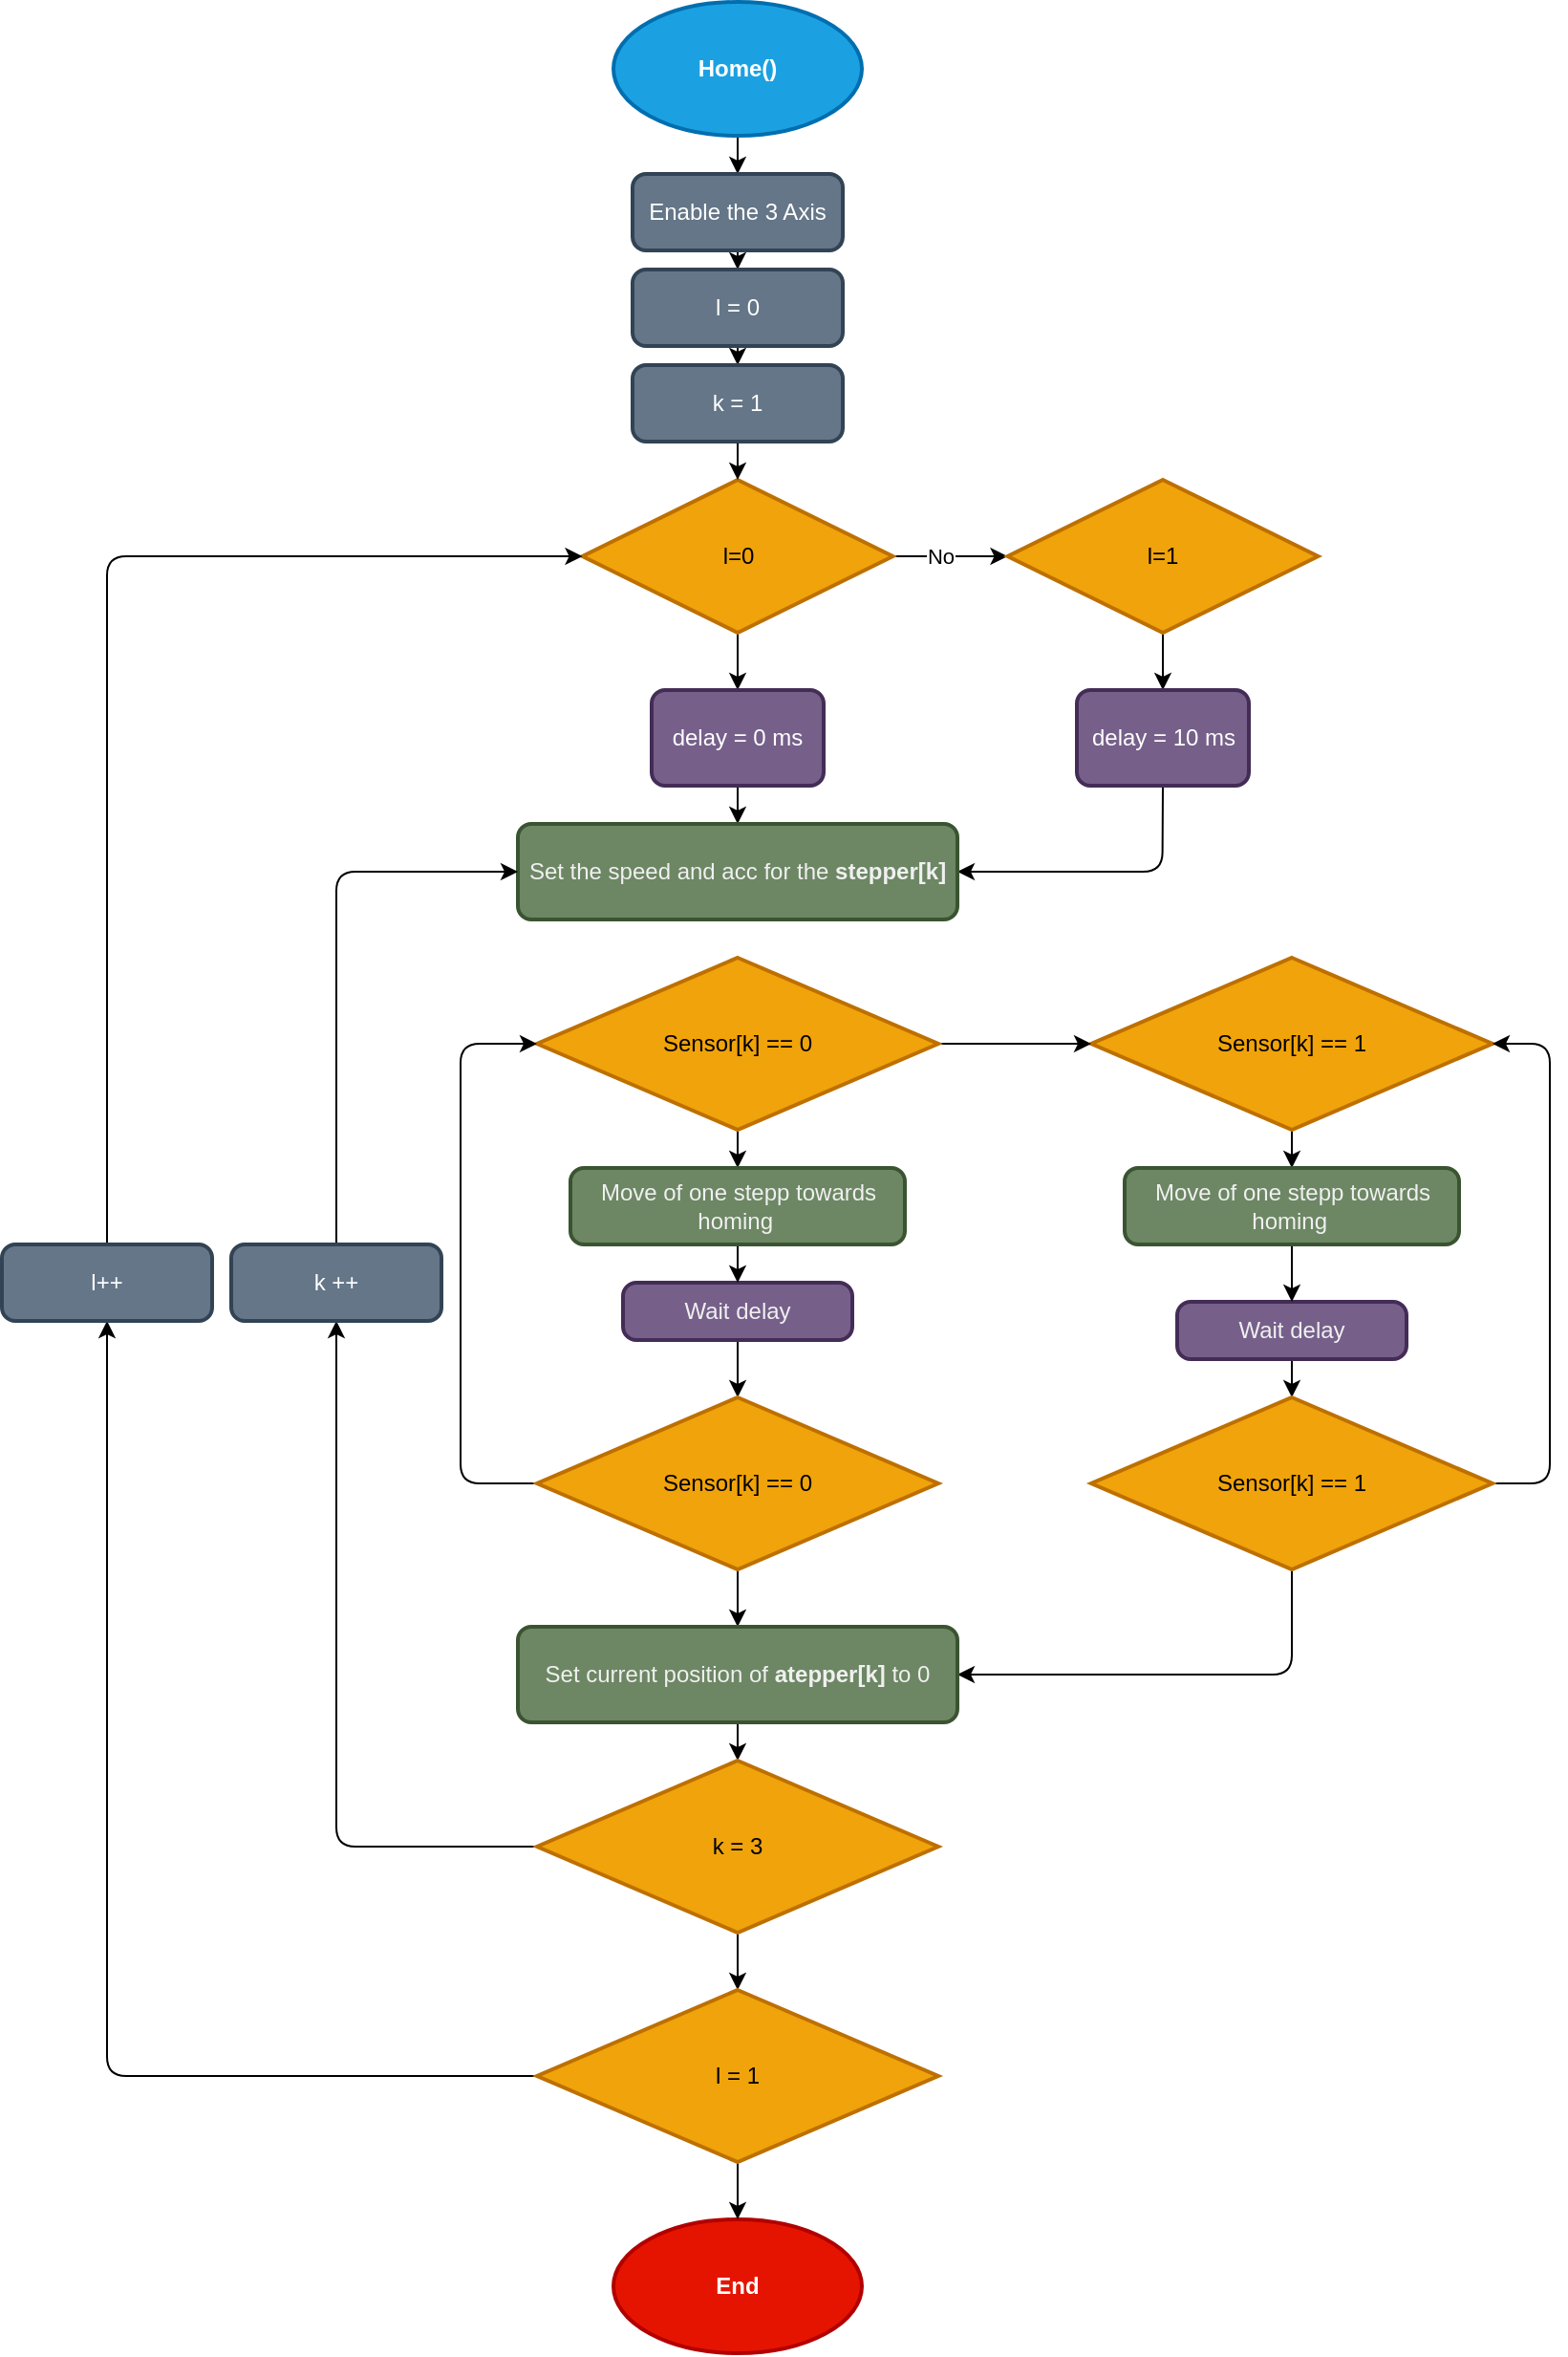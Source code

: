 <mxfile>
    <diagram id="Oph5o60hC426skP79WjT" name="Page-1">
        <mxGraphModel dx="502" dy="302" grid="0" gridSize="10" guides="1" tooltips="1" connect="1" arrows="1" fold="1" page="1" pageScale="1" pageWidth="850" pageHeight="1100" math="0" shadow="0">
            <root>
                <mxCell id="0"/>
                <mxCell id="1" parent="0"/>
                <mxCell id="19" style="edgeStyle=none;html=1;exitX=0.5;exitY=1;exitDx=0;exitDy=0;exitPerimeter=0;entryX=0.5;entryY=0;entryDx=0;entryDy=0;rounded=1;" edge="1" parent="1" source="2" target="3">
                    <mxGeometry relative="1" as="geometry"/>
                </mxCell>
                <mxCell id="2" value="Home()" style="strokeWidth=2;html=1;shape=mxgraph.flowchart.start_1;whiteSpace=wrap;fillColor=#1ba1e2;strokeColor=#006EAF;shadow=0;fontStyle=1;fontColor=#ffffff;rounded=1;" vertex="1" parent="1">
                    <mxGeometry x="330" y="50" width="130" height="70" as="geometry"/>
                </mxCell>
                <mxCell id="18" style="edgeStyle=none;html=1;exitX=0.5;exitY=1;exitDx=0;exitDy=0;entryX=0.5;entryY=0;entryDx=0;entryDy=0;rounded=1;" edge="1" parent="1" source="3" target="4">
                    <mxGeometry relative="1" as="geometry"/>
                </mxCell>
                <mxCell id="3" value="Enable the 3 Axis" style="rounded=1;whiteSpace=wrap;html=1;absoluteArcSize=1;arcSize=14;strokeWidth=2;labelBackgroundColor=none;fontSize=12;fontColor=#ffffff;fillColor=#647687;strokeColor=#314354;" vertex="1" parent="1">
                    <mxGeometry x="340" y="140" width="110" height="40" as="geometry"/>
                </mxCell>
                <mxCell id="17" style="edgeStyle=none;html=1;exitX=0.5;exitY=1;exitDx=0;exitDy=0;entryX=0.5;entryY=0;entryDx=0;entryDy=0;rounded=1;" edge="1" parent="1" source="4" target="10">
                    <mxGeometry relative="1" as="geometry"/>
                </mxCell>
                <mxCell id="4" value="l = 0" style="rounded=1;whiteSpace=wrap;html=1;absoluteArcSize=1;arcSize=14;strokeWidth=2;labelBackgroundColor=none;fontSize=12;fontColor=#ffffff;fillColor=#647687;strokeColor=#314354;" vertex="1" parent="1">
                    <mxGeometry x="340" y="190" width="110" height="40" as="geometry"/>
                </mxCell>
                <mxCell id="7" value="" style="edgeStyle=none;html=1;rounded=1;" edge="1" parent="1" source="5" target="6">
                    <mxGeometry relative="1" as="geometry"/>
                </mxCell>
                <mxCell id="57" value="No" style="edgeLabel;html=1;align=center;verticalAlign=middle;resizable=0;points=[];" vertex="1" connectable="0" parent="7">
                    <mxGeometry x="-0.199" relative="1" as="geometry">
                        <mxPoint as="offset"/>
                    </mxGeometry>
                </mxCell>
                <mxCell id="11" style="edgeStyle=none;html=1;exitX=0.5;exitY=1;exitDx=0;exitDy=0;exitPerimeter=0;entryX=0.5;entryY=0;entryDx=0;entryDy=0;rounded=1;" edge="1" parent="1" source="5" target="8">
                    <mxGeometry relative="1" as="geometry"/>
                </mxCell>
                <mxCell id="5" value="l=0" style="strokeWidth=2;html=1;shape=mxgraph.flowchart.decision;whiteSpace=wrap;labelBackgroundColor=none;fontSize=12;fontColor=#000000;fillColor=#f0a30a;strokeColor=#BD7000;rounded=1;" vertex="1" parent="1">
                    <mxGeometry x="313.75" y="300" width="162.5" height="80" as="geometry"/>
                </mxCell>
                <mxCell id="12" style="edgeStyle=none;html=1;exitX=0.5;exitY=1;exitDx=0;exitDy=0;exitPerimeter=0;entryX=0.5;entryY=0;entryDx=0;entryDy=0;rounded=1;" edge="1" parent="1" source="6" target="9">
                    <mxGeometry relative="1" as="geometry"/>
                </mxCell>
                <mxCell id="6" value="l=1" style="strokeWidth=2;html=1;shape=mxgraph.flowchart.decision;whiteSpace=wrap;labelBackgroundColor=none;fontSize=12;fontColor=#000000;fillColor=#f0a30a;strokeColor=#BD7000;rounded=1;" vertex="1" parent="1">
                    <mxGeometry x="536.25" y="300" width="162.5" height="80" as="geometry"/>
                </mxCell>
                <mxCell id="15" style="edgeStyle=none;html=1;exitX=0.5;exitY=1;exitDx=0;exitDy=0;entryX=0.5;entryY=0;entryDx=0;entryDy=0;rounded=1;" edge="1" parent="1" source="8" target="13">
                    <mxGeometry relative="1" as="geometry"/>
                </mxCell>
                <mxCell id="8" value="&lt;font color=&quot;#ffffff&quot;&gt;delay = 0 ms&lt;/font&gt;" style="rounded=1;whiteSpace=wrap;html=1;absoluteArcSize=1;arcSize=14;strokeWidth=2;labelBackgroundColor=none;fontSize=12;fontColor=#ffffff;fillColor=#76608a;strokeColor=#432D57;" vertex="1" parent="1">
                    <mxGeometry x="350" y="410" width="90" height="50" as="geometry"/>
                </mxCell>
                <mxCell id="14" style="edgeStyle=none;html=1;exitX=0.5;exitY=1;exitDx=0;exitDy=0;entryX=1;entryY=0.5;entryDx=0;entryDy=0;rounded=1;" edge="1" parent="1" source="9" target="13">
                    <mxGeometry relative="1" as="geometry">
                        <Array as="points">
                            <mxPoint x="617.25" y="505"/>
                        </Array>
                    </mxGeometry>
                </mxCell>
                <mxCell id="9" value="&lt;font color=&quot;#ffffff&quot;&gt;delay = 10 ms&lt;/font&gt;" style="rounded=1;whiteSpace=wrap;html=1;absoluteArcSize=1;arcSize=14;strokeWidth=2;labelBackgroundColor=none;fontSize=12;fontColor=#ffffff;fillColor=#76608a;strokeColor=#432D57;" vertex="1" parent="1">
                    <mxGeometry x="572.5" y="410" width="90" height="50" as="geometry"/>
                </mxCell>
                <mxCell id="16" style="edgeStyle=none;html=1;exitX=0.5;exitY=1;exitDx=0;exitDy=0;entryX=0.5;entryY=0;entryDx=0;entryDy=0;entryPerimeter=0;rounded=1;" edge="1" parent="1" source="10" target="5">
                    <mxGeometry relative="1" as="geometry"/>
                </mxCell>
                <mxCell id="10" value="k = 1" style="rounded=1;whiteSpace=wrap;html=1;absoluteArcSize=1;arcSize=14;strokeWidth=2;labelBackgroundColor=none;fontSize=12;fontColor=#ffffff;fillColor=#647687;strokeColor=#314354;" vertex="1" parent="1">
                    <mxGeometry x="340" y="240" width="110" height="40" as="geometry"/>
                </mxCell>
                <mxCell id="13" value="&lt;span style=&quot;color: rgb(240 , 240 , 240)&quot;&gt;Set the speed and acc for the &lt;b&gt;stepper[k]&lt;/b&gt;&lt;/span&gt;" style="rounded=1;whiteSpace=wrap;html=1;absoluteArcSize=1;arcSize=14;strokeWidth=2;labelBackgroundColor=none;fontSize=12;fontColor=#ffffff;fillColor=#6d8764;strokeColor=#3A5431;" vertex="1" parent="1">
                    <mxGeometry x="280" y="480" width="230" height="50" as="geometry"/>
                </mxCell>
                <mxCell id="39" style="edgeStyle=none;html=1;exitX=0.5;exitY=1;exitDx=0;exitDy=0;entryX=0.5;entryY=0;entryDx=0;entryDy=0;entryPerimeter=0;rounded=1;" edge="1" parent="1" source="21" target="25">
                    <mxGeometry relative="1" as="geometry"/>
                </mxCell>
                <mxCell id="21" value="&lt;font color=&quot;#f0f0f0&quot;&gt;Wait delay&lt;/font&gt;" style="rounded=1;whiteSpace=wrap;html=1;absoluteArcSize=1;arcSize=14;strokeWidth=2;labelBackgroundColor=none;fontSize=12;fontColor=#ffffff;fillColor=#76608a;strokeColor=#432D57;" vertex="1" parent="1">
                    <mxGeometry x="335" y="720" width="120" height="30" as="geometry"/>
                </mxCell>
                <mxCell id="35" style="edgeStyle=none;html=1;exitX=0.5;exitY=1;exitDx=0;exitDy=0;exitPerimeter=0;entryX=0.5;entryY=0;entryDx=0;entryDy=0;rounded=1;" edge="1" parent="1" source="22" target="34">
                    <mxGeometry relative="1" as="geometry"/>
                </mxCell>
                <mxCell id="22" value="Sensor[k] == 1" style="strokeWidth=2;html=1;shape=mxgraph.flowchart.decision;whiteSpace=wrap;labelBackgroundColor=none;fontSize=12;fontColor=#000000;fillColor=#f0a30a;strokeColor=#BD7000;rounded=1;" vertex="1" parent="1">
                    <mxGeometry x="580" y="550" width="210" height="90" as="geometry"/>
                </mxCell>
                <mxCell id="28" style="edgeStyle=none;html=1;exitX=1;exitY=0.5;exitDx=0;exitDy=0;exitPerimeter=0;entryX=0;entryY=0.5;entryDx=0;entryDy=0;entryPerimeter=0;rounded=1;" edge="1" parent="1" source="23" target="22">
                    <mxGeometry relative="1" as="geometry"/>
                </mxCell>
                <mxCell id="29" style="edgeStyle=none;html=1;exitX=0.5;exitY=1;exitDx=0;exitDy=0;exitPerimeter=0;entryX=0.5;entryY=0;entryDx=0;entryDy=0;rounded=1;" edge="1" parent="1" source="23" target="27">
                    <mxGeometry relative="1" as="geometry"/>
                </mxCell>
                <mxCell id="23" value="Sensor[k] == 0" style="strokeWidth=2;html=1;shape=mxgraph.flowchart.decision;whiteSpace=wrap;labelBackgroundColor=none;fontSize=12;fontColor=#000000;fillColor=#f0a30a;strokeColor=#BD7000;rounded=1;" vertex="1" parent="1">
                    <mxGeometry x="290" y="550" width="210" height="90" as="geometry"/>
                </mxCell>
                <mxCell id="37" style="edgeStyle=none;html=1;exitX=0.5;exitY=1;exitDx=0;exitDy=0;entryX=0.5;entryY=0;entryDx=0;entryDy=0;entryPerimeter=0;rounded=1;" edge="1" parent="1" source="24" target="26">
                    <mxGeometry relative="1" as="geometry"/>
                </mxCell>
                <mxCell id="24" value="&lt;font color=&quot;#f0f0f0&quot;&gt;Wait delay&lt;/font&gt;" style="rounded=1;whiteSpace=wrap;html=1;absoluteArcSize=1;arcSize=14;strokeWidth=2;labelBackgroundColor=none;fontSize=12;fontColor=#ffffff;fillColor=#76608a;strokeColor=#432D57;" vertex="1" parent="1">
                    <mxGeometry x="625" y="730" width="120" height="30" as="geometry"/>
                </mxCell>
                <mxCell id="32" style="edgeStyle=none;html=1;exitX=0;exitY=0.5;exitDx=0;exitDy=0;exitPerimeter=0;entryX=0;entryY=0.5;entryDx=0;entryDy=0;entryPerimeter=0;rounded=1;" edge="1" parent="1" source="25" target="23">
                    <mxGeometry relative="1" as="geometry">
                        <Array as="points">
                            <mxPoint x="250" y="825"/>
                            <mxPoint x="250" y="595"/>
                        </Array>
                    </mxGeometry>
                </mxCell>
                <mxCell id="45" style="edgeStyle=none;html=1;exitX=0.5;exitY=1;exitDx=0;exitDy=0;exitPerimeter=0;entryX=0.5;entryY=0;entryDx=0;entryDy=0;rounded=1;" edge="1" parent="1" source="25" target="40">
                    <mxGeometry relative="1" as="geometry"/>
                </mxCell>
                <mxCell id="25" value="Sensor[k] == 0" style="strokeWidth=2;html=1;shape=mxgraph.flowchart.decision;whiteSpace=wrap;labelBackgroundColor=none;fontSize=12;fontColor=#000000;fillColor=#f0a30a;strokeColor=#BD7000;rounded=1;" vertex="1" parent="1">
                    <mxGeometry x="290" y="780" width="210" height="90" as="geometry"/>
                </mxCell>
                <mxCell id="33" style="edgeStyle=none;html=1;exitX=1;exitY=0.5;exitDx=0;exitDy=0;exitPerimeter=0;entryX=1;entryY=0.5;entryDx=0;entryDy=0;entryPerimeter=0;rounded=1;" edge="1" parent="1" source="26" target="22">
                    <mxGeometry relative="1" as="geometry">
                        <Array as="points">
                            <mxPoint x="820" y="825"/>
                            <mxPoint x="820" y="595"/>
                        </Array>
                    </mxGeometry>
                </mxCell>
                <mxCell id="47" style="edgeStyle=none;html=1;exitX=0.5;exitY=1;exitDx=0;exitDy=0;exitPerimeter=0;entryX=1;entryY=0.5;entryDx=0;entryDy=0;rounded=1;" edge="1" parent="1" source="26" target="40">
                    <mxGeometry relative="1" as="geometry">
                        <Array as="points">
                            <mxPoint x="685" y="925"/>
                        </Array>
                    </mxGeometry>
                </mxCell>
                <mxCell id="26" value="Sensor[k] == 1" style="strokeWidth=2;html=1;shape=mxgraph.flowchart.decision;whiteSpace=wrap;labelBackgroundColor=none;fontSize=12;fontColor=#000000;fillColor=#f0a30a;strokeColor=#BD7000;rounded=1;" vertex="1" parent="1">
                    <mxGeometry x="580" y="780" width="210" height="90" as="geometry"/>
                </mxCell>
                <mxCell id="30" style="edgeStyle=none;html=1;exitX=0.5;exitY=1;exitDx=0;exitDy=0;entryX=0.5;entryY=0;entryDx=0;entryDy=0;rounded=1;" edge="1" parent="1" source="27" target="21">
                    <mxGeometry relative="1" as="geometry"/>
                </mxCell>
                <mxCell id="27" value="&lt;font color=&quot;#f0f0f0&quot;&gt;Move of one stepp towards homing&amp;nbsp;&lt;/font&gt;" style="rounded=1;whiteSpace=wrap;html=1;absoluteArcSize=1;arcSize=14;strokeWidth=2;labelBackgroundColor=none;fontSize=12;fontColor=#ffffff;fillColor=#6d8764;strokeColor=#3A5431;" vertex="1" parent="1">
                    <mxGeometry x="307.5" y="660" width="175" height="40" as="geometry"/>
                </mxCell>
                <mxCell id="36" style="edgeStyle=none;html=1;exitX=0.5;exitY=1;exitDx=0;exitDy=0;entryX=0.5;entryY=0;entryDx=0;entryDy=0;rounded=1;" edge="1" parent="1" source="34" target="24">
                    <mxGeometry relative="1" as="geometry"/>
                </mxCell>
                <mxCell id="34" value="&lt;font color=&quot;#f0f0f0&quot;&gt;Move of one stepp towards homing&amp;nbsp;&lt;/font&gt;" style="rounded=1;whiteSpace=wrap;html=1;absoluteArcSize=1;arcSize=14;strokeWidth=2;labelBackgroundColor=none;fontSize=12;fontColor=#ffffff;fillColor=#6d8764;strokeColor=#3A5431;" vertex="1" parent="1">
                    <mxGeometry x="597.5" y="660" width="175" height="40" as="geometry"/>
                </mxCell>
                <mxCell id="46" style="edgeStyle=none;html=1;exitX=0.5;exitY=1;exitDx=0;exitDy=0;entryX=0.5;entryY=0;entryDx=0;entryDy=0;entryPerimeter=0;rounded=1;" edge="1" parent="1" source="40" target="41">
                    <mxGeometry relative="1" as="geometry"/>
                </mxCell>
                <mxCell id="40" value="&lt;font color=&quot;#f0f0f0&quot;&gt;Set current position of &lt;b&gt;atepper[k]&lt;/b&gt; to 0&lt;/font&gt;" style="rounded=1;whiteSpace=wrap;html=1;absoluteArcSize=1;arcSize=14;strokeWidth=2;labelBackgroundColor=none;fontSize=12;fontColor=#ffffff;fillColor=#6d8764;strokeColor=#3A5431;" vertex="1" parent="1">
                    <mxGeometry x="280" y="900" width="230" height="50" as="geometry"/>
                </mxCell>
                <mxCell id="51" style="edgeStyle=none;html=1;exitX=0;exitY=0.5;exitDx=0;exitDy=0;exitPerimeter=0;entryX=0.5;entryY=1;entryDx=0;entryDy=0;rounded=1;" edge="1" parent="1" source="41" target="49">
                    <mxGeometry relative="1" as="geometry">
                        <Array as="points">
                            <mxPoint x="185" y="1015"/>
                        </Array>
                    </mxGeometry>
                </mxCell>
                <mxCell id="55" style="edgeStyle=none;html=1;exitX=0.5;exitY=1;exitDx=0;exitDy=0;exitPerimeter=0;entryX=0.5;entryY=0;entryDx=0;entryDy=0;entryPerimeter=0;rounded=1;" edge="1" parent="1" source="41" target="48">
                    <mxGeometry relative="1" as="geometry"/>
                </mxCell>
                <mxCell id="41" value="k = 3" style="strokeWidth=2;html=1;shape=mxgraph.flowchart.decision;whiteSpace=wrap;labelBackgroundColor=none;fontSize=12;fontColor=#000000;fillColor=#f0a30a;strokeColor=#BD7000;rounded=1;" vertex="1" parent="1">
                    <mxGeometry x="290" y="970" width="210" height="90" as="geometry"/>
                </mxCell>
                <mxCell id="43" value="End" style="strokeWidth=2;html=1;shape=mxgraph.flowchart.start_1;whiteSpace=wrap;fillColor=#e51400;strokeColor=#B20000;shadow=0;fontStyle=1;fontColor=#ffffff;rounded=1;" vertex="1" parent="1">
                    <mxGeometry x="330" y="1210" width="130" height="70" as="geometry"/>
                </mxCell>
                <mxCell id="52" style="edgeStyle=none;html=1;exitX=0;exitY=0.5;exitDx=0;exitDy=0;exitPerimeter=0;entryX=0.5;entryY=1;entryDx=0;entryDy=0;rounded=1;" edge="1" parent="1" source="48" target="50">
                    <mxGeometry relative="1" as="geometry">
                        <Array as="points">
                            <mxPoint x="65" y="1135"/>
                        </Array>
                    </mxGeometry>
                </mxCell>
                <mxCell id="56" style="edgeStyle=none;html=1;exitX=0.5;exitY=1;exitDx=0;exitDy=0;exitPerimeter=0;entryX=0.5;entryY=0;entryDx=0;entryDy=0;entryPerimeter=0;rounded=1;" edge="1" parent="1" source="48" target="43">
                    <mxGeometry relative="1" as="geometry"/>
                </mxCell>
                <mxCell id="48" value="l = 1" style="strokeWidth=2;html=1;shape=mxgraph.flowchart.decision;whiteSpace=wrap;labelBackgroundColor=none;fontSize=12;fontColor=#000000;fillColor=#f0a30a;strokeColor=#BD7000;rounded=1;" vertex="1" parent="1">
                    <mxGeometry x="290" y="1090" width="210" height="90" as="geometry"/>
                </mxCell>
                <mxCell id="53" style="edgeStyle=none;html=1;exitX=0.5;exitY=0;exitDx=0;exitDy=0;entryX=0;entryY=0.5;entryDx=0;entryDy=0;rounded=1;" edge="1" parent="1" source="49" target="13">
                    <mxGeometry relative="1" as="geometry">
                        <Array as="points">
                            <mxPoint x="185" y="505"/>
                        </Array>
                    </mxGeometry>
                </mxCell>
                <mxCell id="49" value="k ++" style="rounded=1;whiteSpace=wrap;html=1;absoluteArcSize=1;arcSize=14;strokeWidth=2;labelBackgroundColor=none;fontSize=12;fontColor=#ffffff;fillColor=#647687;strokeColor=#314354;" vertex="1" parent="1">
                    <mxGeometry x="130" y="700" width="110" height="40" as="geometry"/>
                </mxCell>
                <mxCell id="54" style="edgeStyle=none;html=1;exitX=0.5;exitY=0;exitDx=0;exitDy=0;entryX=0;entryY=0.5;entryDx=0;entryDy=0;entryPerimeter=0;rounded=1;" edge="1" parent="1" source="50" target="5">
                    <mxGeometry relative="1" as="geometry">
                        <Array as="points">
                            <mxPoint x="65" y="340"/>
                        </Array>
                    </mxGeometry>
                </mxCell>
                <mxCell id="50" value="l++" style="rounded=1;whiteSpace=wrap;html=1;absoluteArcSize=1;arcSize=14;strokeWidth=2;labelBackgroundColor=none;fontSize=12;fontColor=#ffffff;fillColor=#647687;strokeColor=#314354;" vertex="1" parent="1">
                    <mxGeometry x="10" y="700" width="110" height="40" as="geometry"/>
                </mxCell>
            </root>
        </mxGraphModel>
    </diagram>
</mxfile>